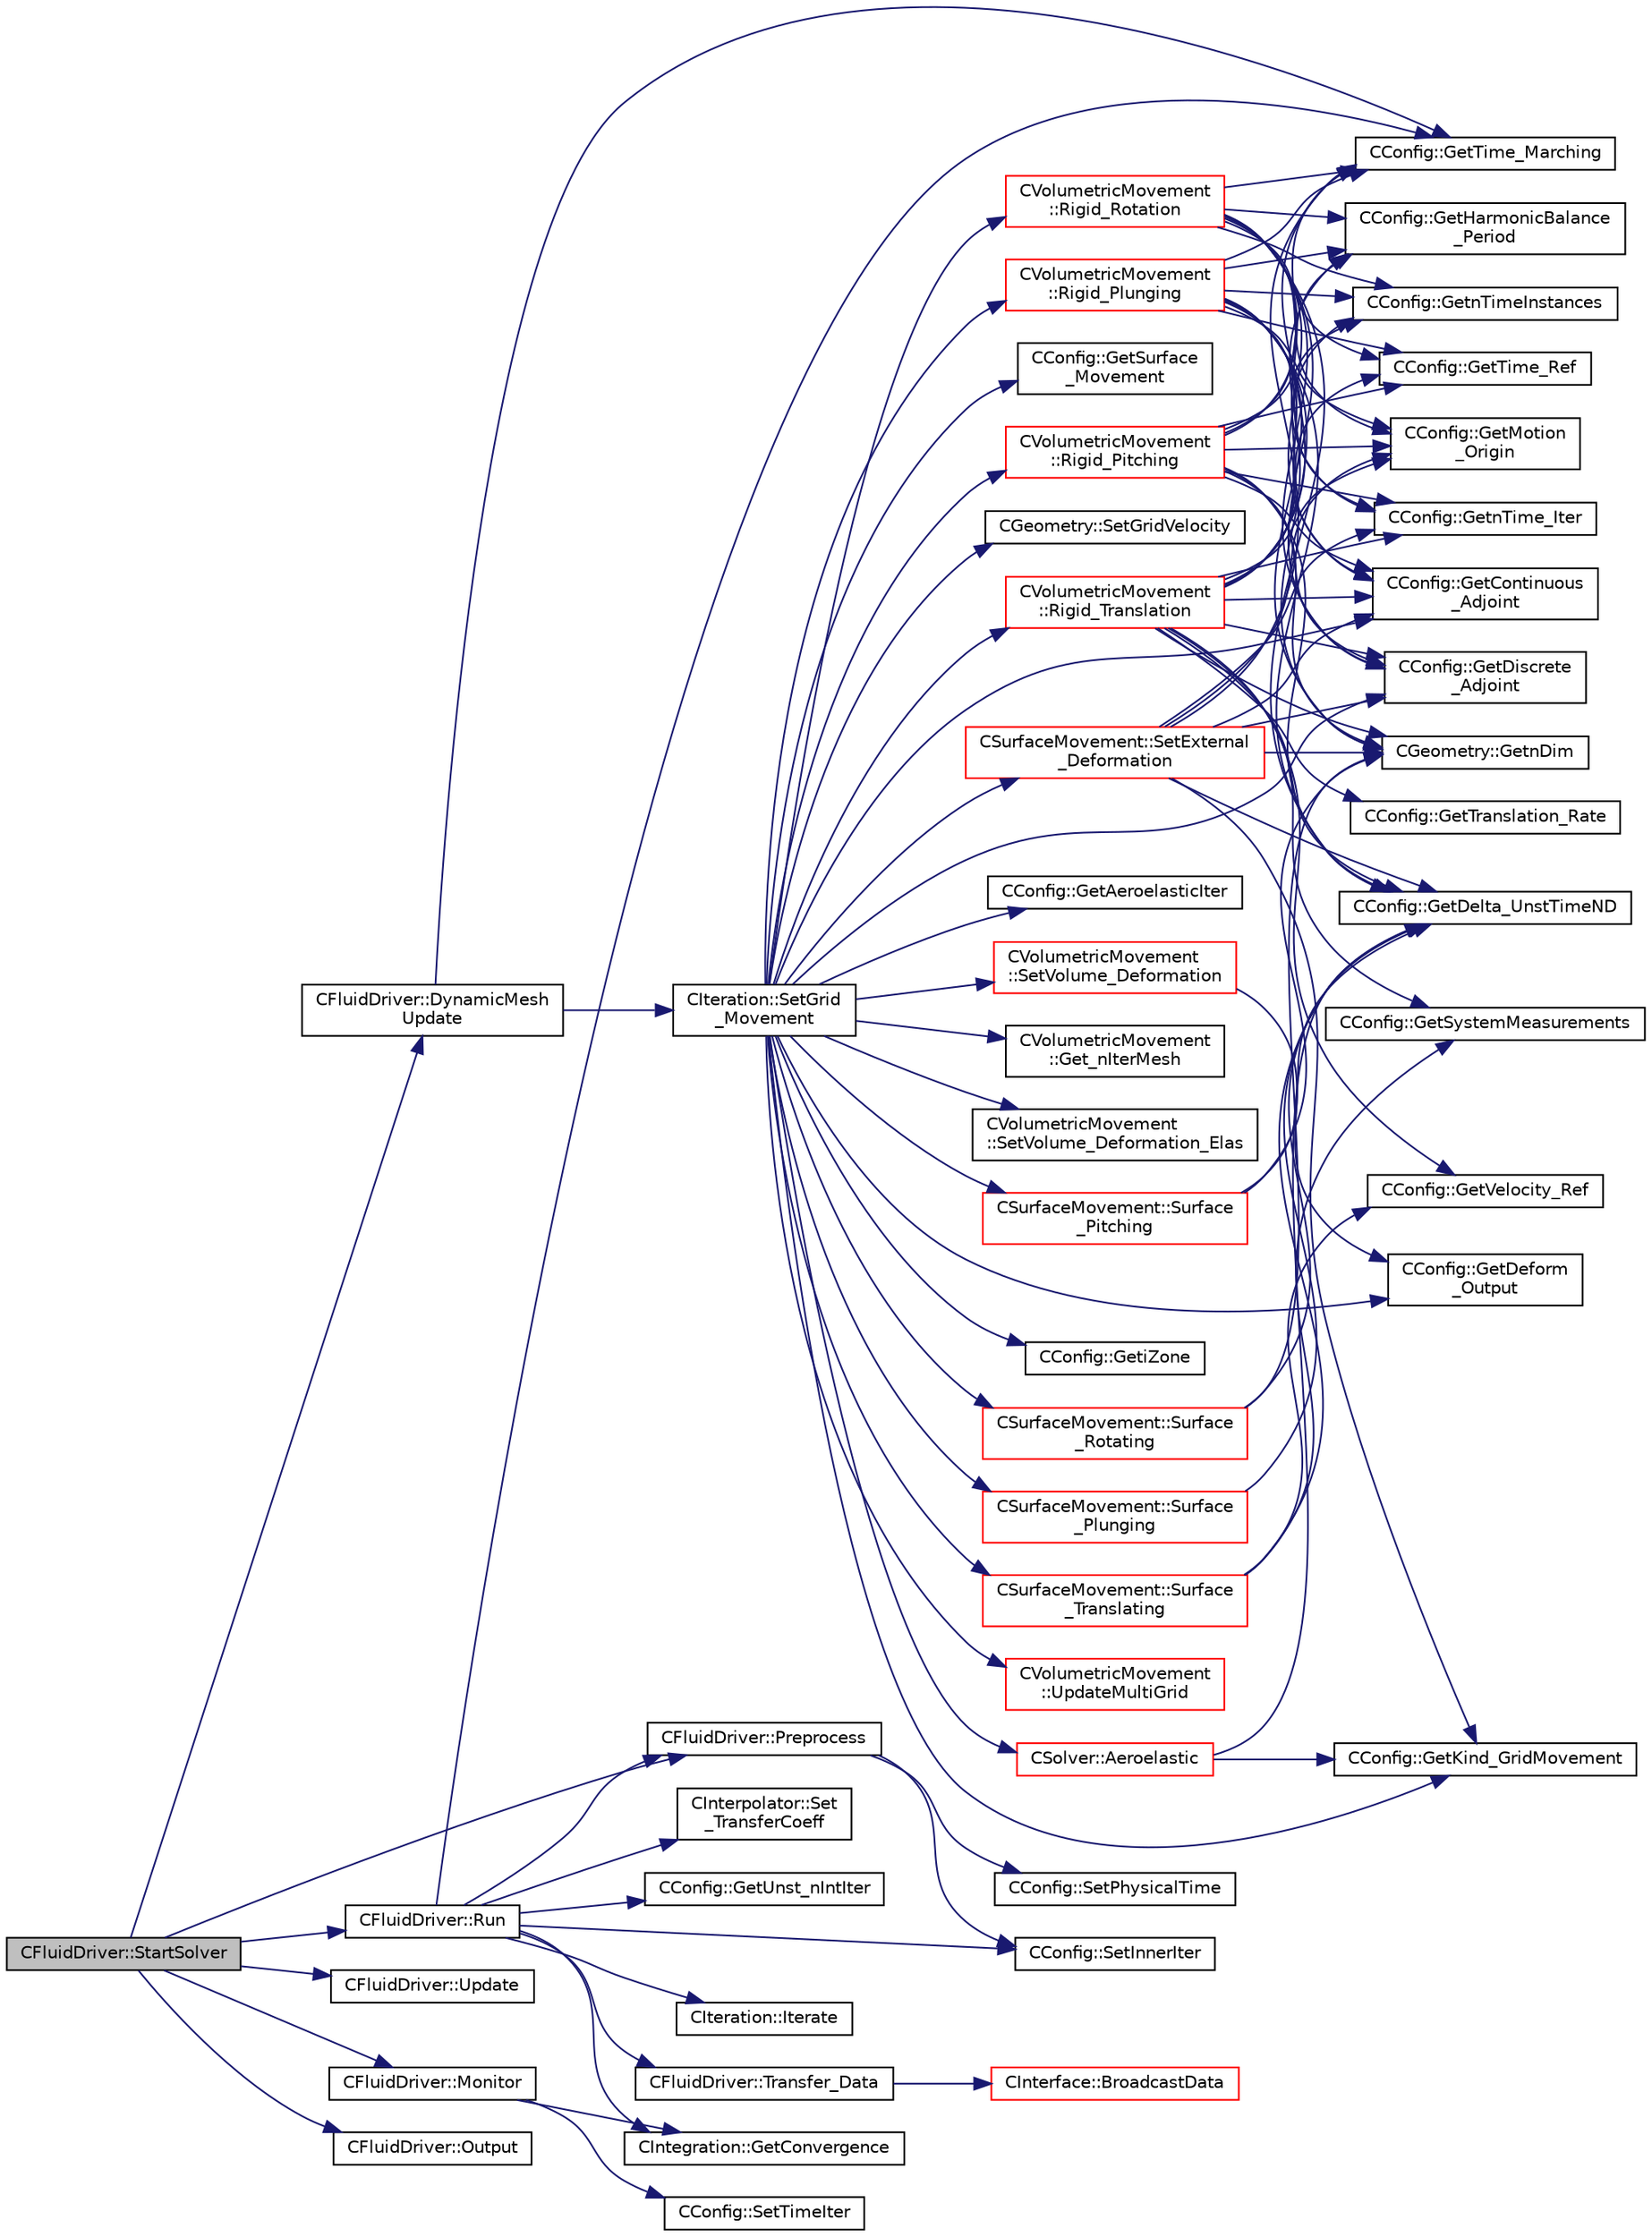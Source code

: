 digraph "CFluidDriver::StartSolver"
{
  edge [fontname="Helvetica",fontsize="10",labelfontname="Helvetica",labelfontsize="10"];
  node [fontname="Helvetica",fontsize="10",shape=record];
  rankdir="LR";
  Node280 [label="CFluidDriver::StartSolver",height=0.2,width=0.4,color="black", fillcolor="grey75", style="filled", fontcolor="black"];
  Node280 -> Node281 [color="midnightblue",fontsize="10",style="solid",fontname="Helvetica"];
  Node281 [label="CFluidDriver::Preprocess",height=0.2,width=0.4,color="black", fillcolor="white", style="filled",URL="$class_c_fluid_driver.html#ae2b85713738170cf2312f626e5ca5218",tooltip="Perform some pre-processing before an iteration of the physics. "];
  Node281 -> Node282 [color="midnightblue",fontsize="10",style="solid",fontname="Helvetica"];
  Node282 [label="CConfig::SetInnerIter",height=0.2,width=0.4,color="black", fillcolor="white", style="filled",URL="$class_c_config.html#af57608dd44a9211af952763a67cbb2dc",tooltip="Set the current FSI iteration number. "];
  Node281 -> Node283 [color="midnightblue",fontsize="10",style="solid",fontname="Helvetica"];
  Node283 [label="CConfig::SetPhysicalTime",height=0.2,width=0.4,color="black", fillcolor="white", style="filled",URL="$class_c_config.html#a40da15666c94c59c6dff1ecda6f388fd",tooltip="Set the current physical time. "];
  Node280 -> Node284 [color="midnightblue",fontsize="10",style="solid",fontname="Helvetica"];
  Node284 [label="CFluidDriver::DynamicMesh\lUpdate",height=0.2,width=0.4,color="black", fillcolor="white", style="filled",URL="$class_c_fluid_driver.html#a4eee67049f34a1875a42afa470e9f828",tooltip="Perform a dynamic mesh deformation, included grid velocity computation and the update of the multigri..."];
  Node284 -> Node285 [color="midnightblue",fontsize="10",style="solid",fontname="Helvetica"];
  Node285 [label="CConfig::GetTime_Marching",height=0.2,width=0.4,color="black", fillcolor="white", style="filled",URL="$class_c_config.html#a864d499ce740184803607801c47abda7",tooltip="Provides information about the time integration, and change the write in the output files information..."];
  Node284 -> Node286 [color="midnightblue",fontsize="10",style="solid",fontname="Helvetica"];
  Node286 [label="CIteration::SetGrid\l_Movement",height=0.2,width=0.4,color="black", fillcolor="white", style="filled",URL="$class_c_iteration.html#a7b36785762f6b0c214569b185b858b6c",tooltip="Updates the positions and grid velocities for dynamic meshes between physical time steps..."];
  Node286 -> Node287 [color="midnightblue",fontsize="10",style="solid",fontname="Helvetica"];
  Node287 [label="CConfig::GetKind_GridMovement",height=0.2,width=0.4,color="black", fillcolor="white", style="filled",URL="$class_c_config.html#ab598508566cb08cb9929934d433ce400",tooltip="Get the type of dynamic mesh motion. Each zone gets a config file. "];
  Node286 -> Node288 [color="midnightblue",fontsize="10",style="solid",fontname="Helvetica"];
  Node288 [label="CConfig::GetContinuous\l_Adjoint",height=0.2,width=0.4,color="black", fillcolor="white", style="filled",URL="$class_c_config.html#a2917fd8eeb6a8bf275a3fc351aac2a5e",tooltip="Determines if problem is adjoint. "];
  Node286 -> Node289 [color="midnightblue",fontsize="10",style="solid",fontname="Helvetica"];
  Node289 [label="CConfig::GetDiscrete\l_Adjoint",height=0.2,width=0.4,color="black", fillcolor="white", style="filled",URL="$class_c_config.html#abe9f117dab934d76e518a9e8e40b142a",tooltip="Get the indicator whether we are solving an discrete adjoint problem. "];
  Node286 -> Node290 [color="midnightblue",fontsize="10",style="solid",fontname="Helvetica"];
  Node290 [label="CConfig::GetDeform\l_Output",height=0.2,width=0.4,color="black", fillcolor="white", style="filled",URL="$class_c_config.html#a957449c22ca4244836b0eb5e02f1fcbf",tooltip="Get information about writing grid deformation residuals to the console. "];
  Node286 -> Node291 [color="midnightblue",fontsize="10",style="solid",fontname="Helvetica"];
  Node291 [label="CConfig::GetiZone",height=0.2,width=0.4,color="black", fillcolor="white", style="filled",URL="$class_c_config.html#ac09e21f44792b38adb3f933a4426b25f",tooltip="Provides the number of varaibles. "];
  Node286 -> Node292 [color="midnightblue",fontsize="10",style="solid",fontname="Helvetica"];
  Node292 [label="CVolumetricMovement\l::Rigid_Translation",height=0.2,width=0.4,color="red", fillcolor="white", style="filled",URL="$class_c_volumetric_movement.html#a00368e3044dd07d74e1fafdc11980644",tooltip="Unsteady translational grid movement using rigid mesh motion. "];
  Node292 -> Node293 [color="midnightblue",fontsize="10",style="solid",fontname="Helvetica"];
  Node293 [label="CGeometry::GetnDim",height=0.2,width=0.4,color="black", fillcolor="white", style="filled",URL="$class_c_geometry.html#a2af01006c0c4f74ba089582f1a3587fe",tooltip="Get number of coordinates. "];
  Node292 -> Node285 [color="midnightblue",fontsize="10",style="solid",fontname="Helvetica"];
  Node292 -> Node288 [color="midnightblue",fontsize="10",style="solid",fontname="Helvetica"];
  Node292 -> Node289 [color="midnightblue",fontsize="10",style="solid",fontname="Helvetica"];
  Node292 -> Node294 [color="midnightblue",fontsize="10",style="solid",fontname="Helvetica"];
  Node294 [label="CConfig::GetDelta_UnstTimeND",height=0.2,width=0.4,color="black", fillcolor="white", style="filled",URL="$class_c_config.html#a417b45d0da107126e803258901f57920",tooltip="If we are prforming an unsteady simulation, there is only one value of the time step for the complete..."];
  Node292 -> Node295 [color="midnightblue",fontsize="10",style="solid",fontname="Helvetica"];
  Node295 [label="CConfig::GetMotion\l_Origin",height=0.2,width=0.4,color="black", fillcolor="white", style="filled",URL="$class_c_config.html#a7847fc19344441837f0e497d48aaca16",tooltip="Get the mesh motion origin. "];
  Node292 -> Node296 [color="midnightblue",fontsize="10",style="solid",fontname="Helvetica"];
  Node296 [label="CConfig::GetTranslation_Rate",height=0.2,width=0.4,color="black", fillcolor="white", style="filled",URL="$class_c_config.html#a07c2f8c497fea1df4f661dacfc55af3d",tooltip="Get the translational velocity of the mesh. "];
  Node292 -> Node297 [color="midnightblue",fontsize="10",style="solid",fontname="Helvetica"];
  Node297 [label="CConfig::GetHarmonicBalance\l_Period",height=0.2,width=0.4,color="black", fillcolor="white", style="filled",URL="$class_c_config.html#a7d9f0904ed8e25c7d479bb22956ae6fc",tooltip="Retrieves the period of oscillations to be used with Harmonic Balance. "];
  Node292 -> Node298 [color="midnightblue",fontsize="10",style="solid",fontname="Helvetica"];
  Node298 [label="CConfig::GetTime_Ref",height=0.2,width=0.4,color="black", fillcolor="white", style="filled",URL="$class_c_config.html#a08a17689e8bcd7b952b530fcb5a44842",tooltip="Get the value of the reference time for non-dimensionalization. "];
  Node292 -> Node299 [color="midnightblue",fontsize="10",style="solid",fontname="Helvetica"];
  Node299 [label="CConfig::GetnTimeInstances",height=0.2,width=0.4,color="black", fillcolor="white", style="filled",URL="$class_c_config.html#a2e52fd45c8b5179c9cb3ce5fff935f11",tooltip="Retrieves the number of periodic time instances for Harmonic Balance. "];
  Node292 -> Node300 [color="midnightblue",fontsize="10",style="solid",fontname="Helvetica"];
  Node300 [label="CConfig::GetnTime_Iter",height=0.2,width=0.4,color="black", fillcolor="white", style="filled",URL="$class_c_config.html#ace224394bbd9137de2367a6bd1cc9dcd",tooltip="Get the number of time iterations. "];
  Node292 -> Node301 [color="midnightblue",fontsize="10",style="solid",fontname="Helvetica"];
  Node301 [label="CConfig::GetVelocity_Ref",height=0.2,width=0.4,color="black", fillcolor="white", style="filled",URL="$class_c_config.html#a8f2c6f68c1e3756237596a7274e713f4",tooltip="Get the value of the reference velocity for non-dimensionalization. "];
  Node292 -> Node302 [color="midnightblue",fontsize="10",style="solid",fontname="Helvetica"];
  Node302 [label="CConfig::GetSystemMeasurements",height=0.2,width=0.4,color="black", fillcolor="white", style="filled",URL="$class_c_config.html#afbc5c2467fd51eafa6e05e5bda7d3d3e",tooltip="Governing equations of the flow (it can be different from the run time equation). ..."];
  Node286 -> Node320 [color="midnightblue",fontsize="10",style="solid",fontname="Helvetica"];
  Node320 [label="CVolumetricMovement\l::Rigid_Plunging",height=0.2,width=0.4,color="red", fillcolor="white", style="filled",URL="$class_c_volumetric_movement.html#a886e5096f246aec19af2b98bad3e39b2",tooltip="Unsteady plunging grid movement using rigid mesh motion. "];
  Node320 -> Node293 [color="midnightblue",fontsize="10",style="solid",fontname="Helvetica"];
  Node320 -> Node285 [color="midnightblue",fontsize="10",style="solid",fontname="Helvetica"];
  Node320 -> Node288 [color="midnightblue",fontsize="10",style="solid",fontname="Helvetica"];
  Node320 -> Node289 [color="midnightblue",fontsize="10",style="solid",fontname="Helvetica"];
  Node320 -> Node294 [color="midnightblue",fontsize="10",style="solid",fontname="Helvetica"];
  Node320 -> Node295 [color="midnightblue",fontsize="10",style="solid",fontname="Helvetica"];
  Node320 -> Node297 [color="midnightblue",fontsize="10",style="solid",fontname="Helvetica"];
  Node320 -> Node298 [color="midnightblue",fontsize="10",style="solid",fontname="Helvetica"];
  Node320 -> Node299 [color="midnightblue",fontsize="10",style="solid",fontname="Helvetica"];
  Node320 -> Node300 [color="midnightblue",fontsize="10",style="solid",fontname="Helvetica"];
  Node286 -> Node326 [color="midnightblue",fontsize="10",style="solid",fontname="Helvetica"];
  Node326 [label="CVolumetricMovement\l::Rigid_Pitching",height=0.2,width=0.4,color="red", fillcolor="white", style="filled",URL="$class_c_volumetric_movement.html#a9806afa50b53c60376844053db15420c",tooltip="Unsteady pitching grid movement using rigid mesh motion. "];
  Node326 -> Node293 [color="midnightblue",fontsize="10",style="solid",fontname="Helvetica"];
  Node326 -> Node285 [color="midnightblue",fontsize="10",style="solid",fontname="Helvetica"];
  Node326 -> Node288 [color="midnightblue",fontsize="10",style="solid",fontname="Helvetica"];
  Node326 -> Node289 [color="midnightblue",fontsize="10",style="solid",fontname="Helvetica"];
  Node326 -> Node294 [color="midnightblue",fontsize="10",style="solid",fontname="Helvetica"];
  Node326 -> Node295 [color="midnightblue",fontsize="10",style="solid",fontname="Helvetica"];
  Node326 -> Node297 [color="midnightblue",fontsize="10",style="solid",fontname="Helvetica"];
  Node326 -> Node298 [color="midnightblue",fontsize="10",style="solid",fontname="Helvetica"];
  Node326 -> Node299 [color="midnightblue",fontsize="10",style="solid",fontname="Helvetica"];
  Node326 -> Node300 [color="midnightblue",fontsize="10",style="solid",fontname="Helvetica"];
  Node286 -> Node330 [color="midnightblue",fontsize="10",style="solid",fontname="Helvetica"];
  Node330 [label="CVolumetricMovement\l::Rigid_Rotation",height=0.2,width=0.4,color="red", fillcolor="white", style="filled",URL="$class_c_volumetric_movement.html#a316597f05a787ca1b683aba66214110b",tooltip="Unsteady grid movement using rigid mesh rotation. "];
  Node330 -> Node285 [color="midnightblue",fontsize="10",style="solid",fontname="Helvetica"];
  Node330 -> Node288 [color="midnightblue",fontsize="10",style="solid",fontname="Helvetica"];
  Node330 -> Node289 [color="midnightblue",fontsize="10",style="solid",fontname="Helvetica"];
  Node330 -> Node293 [color="midnightblue",fontsize="10",style="solid",fontname="Helvetica"];
  Node330 -> Node294 [color="midnightblue",fontsize="10",style="solid",fontname="Helvetica"];
  Node330 -> Node300 [color="midnightblue",fontsize="10",style="solid",fontname="Helvetica"];
  Node330 -> Node295 [color="midnightblue",fontsize="10",style="solid",fontname="Helvetica"];
  Node330 -> Node297 [color="midnightblue",fontsize="10",style="solid",fontname="Helvetica"];
  Node330 -> Node298 [color="midnightblue",fontsize="10",style="solid",fontname="Helvetica"];
  Node330 -> Node299 [color="midnightblue",fontsize="10",style="solid",fontname="Helvetica"];
  Node286 -> Node332 [color="midnightblue",fontsize="10",style="solid",fontname="Helvetica"];
  Node332 [label="CVolumetricMovement\l::UpdateMultiGrid",height=0.2,width=0.4,color="red", fillcolor="white", style="filled",URL="$class_c_volumetric_movement.html#a1cb59d54bb326eb7c09729cfac0c398a",tooltip="Update the coarse multigrid levels after the grid movement. "];
  Node286 -> Node336 [color="midnightblue",fontsize="10",style="solid",fontname="Helvetica"];
  Node336 [label="CConfig::GetSurface\l_Movement",height=0.2,width=0.4,color="black", fillcolor="white", style="filled",URL="$class_c_config.html#a67dbc09d0ad95072023d7f356333d6c8",tooltip="Get information about deforming markers. "];
  Node286 -> Node337 [color="midnightblue",fontsize="10",style="solid",fontname="Helvetica"];
  Node337 [label="CSurfaceMovement::Surface\l_Translating",height=0.2,width=0.4,color="red", fillcolor="white", style="filled",URL="$class_c_surface_movement.html#aaa5e3a14a55a7d1fe4c00b8cd195497f",tooltip="Computes the displacement of a translating surface for a dynamic mesh simulation. ..."];
  Node337 -> Node294 [color="midnightblue",fontsize="10",style="solid",fontname="Helvetica"];
  Node337 -> Node301 [color="midnightblue",fontsize="10",style="solid",fontname="Helvetica"];
  Node337 -> Node302 [color="midnightblue",fontsize="10",style="solid",fontname="Helvetica"];
  Node286 -> Node349 [color="midnightblue",fontsize="10",style="solid",fontname="Helvetica"];
  Node349 [label="CVolumetricMovement\l::SetVolume_Deformation",height=0.2,width=0.4,color="red", fillcolor="white", style="filled",URL="$class_c_volumetric_movement.html#a9120967db0448fb16cb3ddf14ce6b533",tooltip="Grid deformation using the spring analogy method. "];
  Node349 -> Node290 [color="midnightblue",fontsize="10",style="solid",fontname="Helvetica"];
  Node286 -> Node437 [color="midnightblue",fontsize="10",style="solid",fontname="Helvetica"];
  Node437 [label="CSurfaceMovement::Surface\l_Plunging",height=0.2,width=0.4,color="red", fillcolor="white", style="filled",URL="$class_c_surface_movement.html#a46b4020fed71fc432c22eef4c1a3a9bb",tooltip="Computes the displacement of a plunging surface for a dynamic mesh simulation. "];
  Node437 -> Node294 [color="midnightblue",fontsize="10",style="solid",fontname="Helvetica"];
  Node286 -> Node440 [color="midnightblue",fontsize="10",style="solid",fontname="Helvetica"];
  Node440 [label="CSurfaceMovement::Surface\l_Pitching",height=0.2,width=0.4,color="red", fillcolor="white", style="filled",URL="$class_c_surface_movement.html#adc08e64ff18721a8f95486d6e7f11229",tooltip="Computes the displacement of a pitching surface for a dynamic mesh simulation. "];
  Node440 -> Node293 [color="midnightblue",fontsize="10",style="solid",fontname="Helvetica"];
  Node440 -> Node294 [color="midnightblue",fontsize="10",style="solid",fontname="Helvetica"];
  Node286 -> Node444 [color="midnightblue",fontsize="10",style="solid",fontname="Helvetica"];
  Node444 [label="CSurfaceMovement::Surface\l_Rotating",height=0.2,width=0.4,color="red", fillcolor="white", style="filled",URL="$class_c_surface_movement.html#afe7ab1e988862c31e5ab53ef51b63149",tooltip="Computes the displacement of a rotating surface for a dynamic mesh simulation. "];
  Node444 -> Node293 [color="midnightblue",fontsize="10",style="solid",fontname="Helvetica"];
  Node444 -> Node294 [color="midnightblue",fontsize="10",style="solid",fontname="Helvetica"];
  Node286 -> Node446 [color="midnightblue",fontsize="10",style="solid",fontname="Helvetica"];
  Node446 [label="CGeometry::SetGridVelocity",height=0.2,width=0.4,color="black", fillcolor="white", style="filled",URL="$class_c_geometry.html#a56faea51207448fbf1cf56079d220ff4",tooltip="A virtual member. "];
  Node286 -> Node447 [color="midnightblue",fontsize="10",style="solid",fontname="Helvetica"];
  Node447 [label="CConfig::GetAeroelasticIter",height=0.2,width=0.4,color="black", fillcolor="white", style="filled",URL="$class_c_config.html#aec6ffdaa9a684d4beb9bd895355b2c6d",tooltip="Aeroelastic solve every x inner iteration. "];
  Node286 -> Node448 [color="midnightblue",fontsize="10",style="solid",fontname="Helvetica"];
  Node448 [label="CSolver::Aeroelastic",height=0.2,width=0.4,color="red", fillcolor="white", style="filled",URL="$class_c_solver.html#af130046f03f282501efef2c117af6ced",tooltip="Prepares and solves the aeroelastic equations. "];
  Node448 -> Node287 [color="midnightblue",fontsize="10",style="solid",fontname="Helvetica"];
  Node448 -> Node294 [color="midnightblue",fontsize="10",style="solid",fontname="Helvetica"];
  Node286 -> Node472 [color="midnightblue",fontsize="10",style="solid",fontname="Helvetica"];
  Node472 [label="CVolumetricMovement\l::Get_nIterMesh",height=0.2,width=0.4,color="black", fillcolor="white", style="filled",URL="$class_c_volumetric_movement.html#af113238d1042f8eba7ef7cb93d3edc98",tooltip="Retrieve the number of iterations when moving the mesh. "];
  Node286 -> Node473 [color="midnightblue",fontsize="10",style="solid",fontname="Helvetica"];
  Node473 [label="CVolumetricMovement\l::SetVolume_Deformation_Elas",height=0.2,width=0.4,color="black", fillcolor="white", style="filled",URL="$class_c_volumetric_movement.html#afebb1eb3eebefd2399587e5d11b7bea3",tooltip="Grid deformation using the spring analogy method. "];
  Node286 -> Node474 [color="midnightblue",fontsize="10",style="solid",fontname="Helvetica"];
  Node474 [label="CSurfaceMovement::SetExternal\l_Deformation",height=0.2,width=0.4,color="red", fillcolor="white", style="filled",URL="$class_c_surface_movement.html#a575ff545fe6de6e84fb8fed8e1615edb",tooltip="Set any surface deformationsbased on an input file. "];
  Node474 -> Node285 [color="midnightblue",fontsize="10",style="solid",fontname="Helvetica"];
  Node474 -> Node288 [color="midnightblue",fontsize="10",style="solid",fontname="Helvetica"];
  Node474 -> Node289 [color="midnightblue",fontsize="10",style="solid",fontname="Helvetica"];
  Node474 -> Node293 [color="midnightblue",fontsize="10",style="solid",fontname="Helvetica"];
  Node474 -> Node300 [color="midnightblue",fontsize="10",style="solid",fontname="Helvetica"];
  Node474 -> Node287 [color="midnightblue",fontsize="10",style="solid",fontname="Helvetica"];
  Node474 -> Node295 [color="midnightblue",fontsize="10",style="solid",fontname="Helvetica"];
  Node474 -> Node294 [color="midnightblue",fontsize="10",style="solid",fontname="Helvetica"];
  Node280 -> Node478 [color="midnightblue",fontsize="10",style="solid",fontname="Helvetica"];
  Node478 [label="CFluidDriver::Run",height=0.2,width=0.4,color="black", fillcolor="white", style="filled",URL="$class_c_fluid_driver.html#aee130f3e2d8eca081ea7b2452761a61c",tooltip="Run a single iteration of the physics within multiple zones. "];
  Node478 -> Node285 [color="midnightblue",fontsize="10",style="solid",fontname="Helvetica"];
  Node478 -> Node281 [color="midnightblue",fontsize="10",style="solid",fontname="Helvetica"];
  Node478 -> Node479 [color="midnightblue",fontsize="10",style="solid",fontname="Helvetica"];
  Node479 [label="CInterpolator::Set\l_TransferCoeff",height=0.2,width=0.4,color="black", fillcolor="white", style="filled",URL="$class_c_interpolator.html#a24c74041029438a793c29ea941af5586",tooltip="Set up transfer matrix defining relation between two meshes. "];
  Node478 -> Node480 [color="midnightblue",fontsize="10",style="solid",fontname="Helvetica"];
  Node480 [label="CConfig::GetUnst_nIntIter",height=0.2,width=0.4,color="black", fillcolor="white", style="filled",URL="$class_c_config.html#aa6e48b57a50334941c315d49554ba84c",tooltip="Get the number of internal iterations. "];
  Node478 -> Node481 [color="midnightblue",fontsize="10",style="solid",fontname="Helvetica"];
  Node481 [label="CFluidDriver::Transfer_Data",height=0.2,width=0.4,color="black", fillcolor="white", style="filled",URL="$class_c_fluid_driver.html#aac13682ac93cce7064382c8974417632",tooltip="Transfer data among different zones (multiple zone). "];
  Node481 -> Node482 [color="midnightblue",fontsize="10",style="solid",fontname="Helvetica"];
  Node482 [label="CInterface::BroadcastData",height=0.2,width=0.4,color="red", fillcolor="white", style="filled",URL="$class_c_interface.html#a2e2f60d93a4041c60235926b55d0ba5c",tooltip="Interpolate data and broadcast it into all processors, for nonmatching meshes. "];
  Node478 -> Node282 [color="midnightblue",fontsize="10",style="solid",fontname="Helvetica"];
  Node478 -> Node494 [color="midnightblue",fontsize="10",style="solid",fontname="Helvetica"];
  Node494 [label="CIteration::Iterate",height=0.2,width=0.4,color="black", fillcolor="white", style="filled",URL="$class_c_iteration.html#ac2bfb6eea40949bb8c99db679ff8503e",tooltip="A virtual member. "];
  Node478 -> Node495 [color="midnightblue",fontsize="10",style="solid",fontname="Helvetica"];
  Node495 [label="CIntegration::GetConvergence",height=0.2,width=0.4,color="black", fillcolor="white", style="filled",URL="$class_c_integration.html#ae52cb62760a59330930e2ec34ebf349b",tooltip="Get the indicator of the convergence for the direct, adjoint and linearized problem. "];
  Node280 -> Node496 [color="midnightblue",fontsize="10",style="solid",fontname="Helvetica"];
  Node496 [label="CFluidDriver::Update",height=0.2,width=0.4,color="black", fillcolor="white", style="filled",URL="$class_c_fluid_driver.html#a1e83dc597078712e4c1352dc2f9f5195",tooltip="Update the dual-time solution within multiple zones. "];
  Node280 -> Node497 [color="midnightblue",fontsize="10",style="solid",fontname="Helvetica"];
  Node497 [label="CFluidDriver::Monitor",height=0.2,width=0.4,color="black", fillcolor="white", style="filled",URL="$class_c_fluid_driver.html#ade6ab190887407c7377cfe55d7929a84",tooltip="Monitor the computation. "];
  Node497 -> Node498 [color="midnightblue",fontsize="10",style="solid",fontname="Helvetica"];
  Node498 [label="CConfig::SetTimeIter",height=0.2,width=0.4,color="black", fillcolor="white", style="filled",URL="$class_c_config.html#adacd509eaa7fb19fd3d89a9c6a51222e",tooltip="Set the current time iteration number. "];
  Node497 -> Node495 [color="midnightblue",fontsize="10",style="solid",fontname="Helvetica"];
  Node280 -> Node499 [color="midnightblue",fontsize="10",style="solid",fontname="Helvetica"];
  Node499 [label="CFluidDriver::Output",height=0.2,width=0.4,color="black", fillcolor="white", style="filled",URL="$class_c_fluid_driver.html#a516916517c27cdcfe5e9924f6a121b28",tooltip="Output the solution in solution file. "];
}
